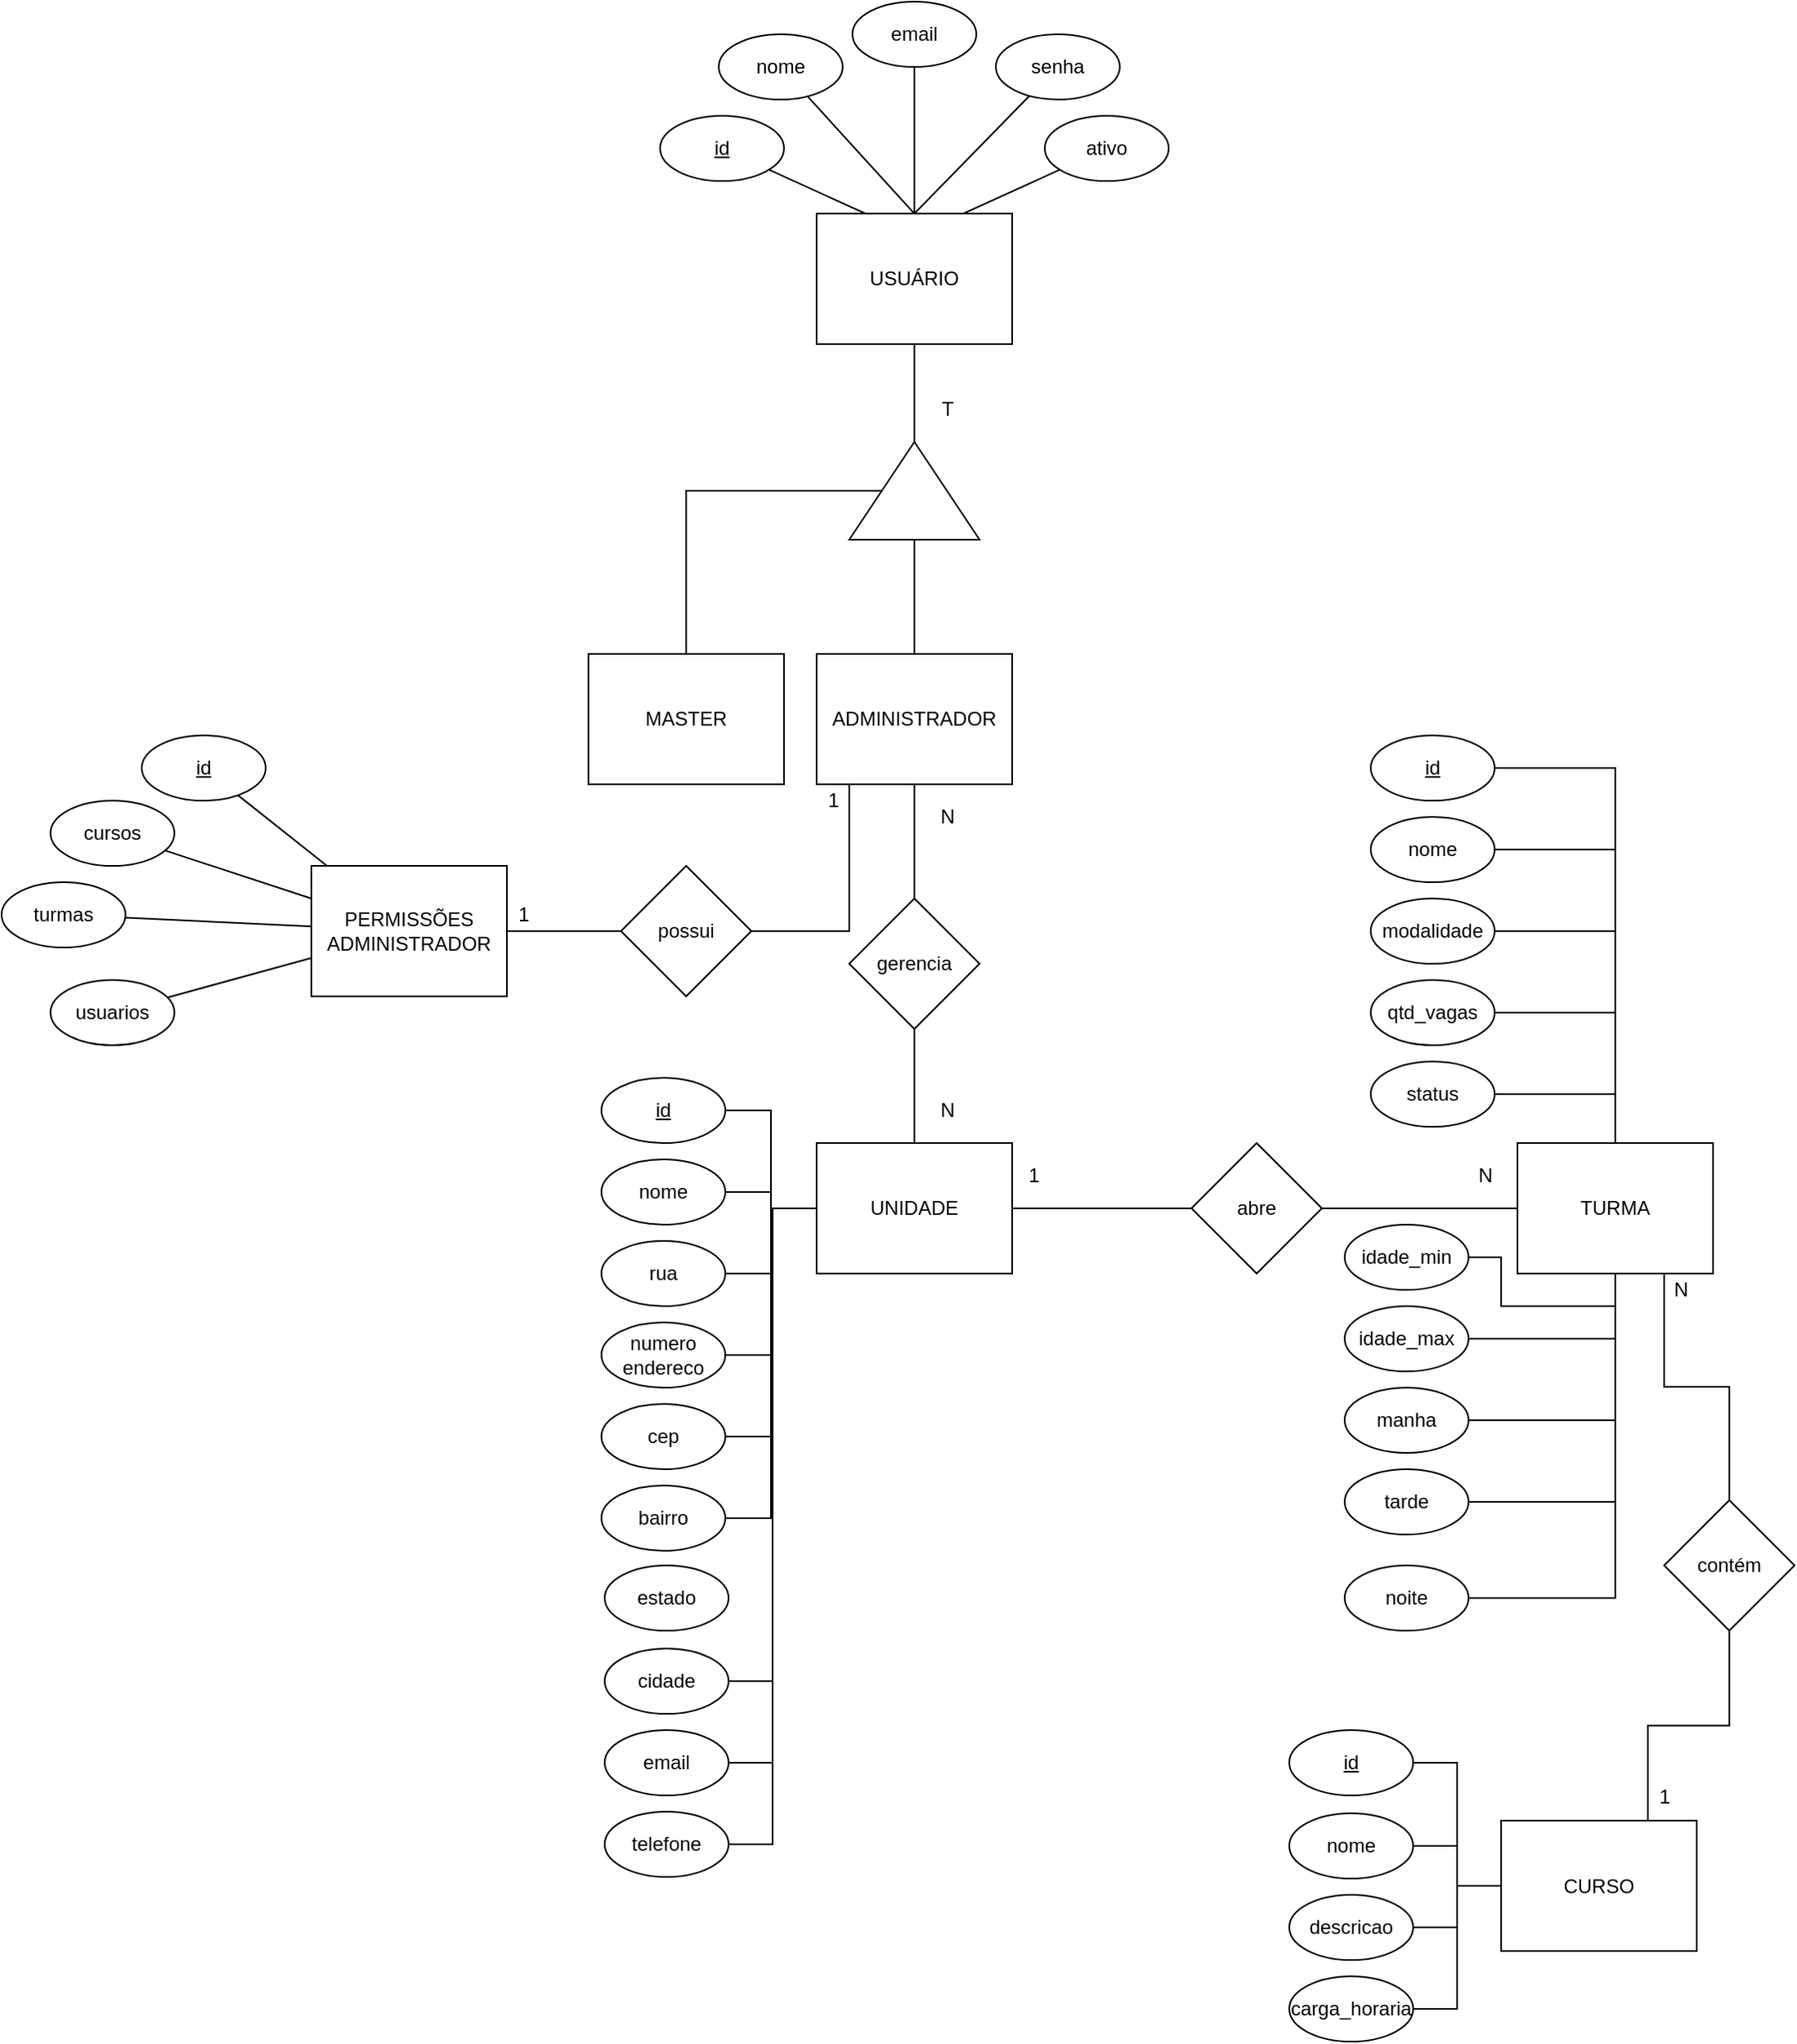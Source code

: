 <mxfile version="15.4.3" type="google"><diagram id="ikfwJN4aM4LbyRN8EBRY" name="Page-1"><mxGraphModel dx="2249" dy="786" grid="1" gridSize="10" guides="1" tooltips="1" connect="1" arrows="1" fold="1" page="1" pageScale="1" pageWidth="827" pageHeight="1169" math="0" shadow="0"><root><mxCell id="0"/><mxCell id="1" parent="0"/><mxCell id="xI86n29ofak2PjNAOamX-9" style="edgeStyle=orthogonalEdgeStyle;rounded=0;orthogonalLoop=1;jettySize=auto;html=1;endArrow=none;endFill=0;" parent="1" source="xI86n29ofak2PjNAOamX-1" target="xI86n29ofak2PjNAOamX-8" edge="1"><mxGeometry relative="1" as="geometry"/></mxCell><mxCell id="xI86n29ofak2PjNAOamX-1" value="USUÁRIO" style="rounded=0;whiteSpace=wrap;html=1;" parent="1" vertex="1"><mxGeometry x="370" y="300" width="120" height="80" as="geometry"/></mxCell><mxCell id="xI86n29ofak2PjNAOamX-2" value="MASTER" style="rounded=0;whiteSpace=wrap;html=1;" parent="1" vertex="1"><mxGeometry x="230" y="570" width="120" height="80" as="geometry"/></mxCell><mxCell id="xI86n29ofak2PjNAOamX-17" style="edgeStyle=orthogonalEdgeStyle;rounded=0;orthogonalLoop=1;jettySize=auto;html=1;endArrow=none;endFill=0;" parent="1" source="xI86n29ofak2PjNAOamX-3" target="xI86n29ofak2PjNAOamX-16" edge="1"><mxGeometry relative="1" as="geometry"/></mxCell><mxCell id="xI86n29ofak2PjNAOamX-57" style="edgeStyle=orthogonalEdgeStyle;rounded=0;orthogonalLoop=1;jettySize=auto;html=1;entryX=1;entryY=0.5;entryDx=0;entryDy=0;endArrow=none;endFill=0;" parent="1" source="xI86n29ofak2PjNAOamX-3" target="xI86n29ofak2PjNAOamX-55" edge="1"><mxGeometry relative="1" as="geometry"><Array as="points"><mxPoint x="390" y="740"/></Array></mxGeometry></mxCell><mxCell id="xI86n29ofak2PjNAOamX-3" value="ADMINISTRADOR" style="rounded=0;whiteSpace=wrap;html=1;" parent="1" vertex="1"><mxGeometry x="370" y="570" width="120" height="80" as="geometry"/></mxCell><mxCell id="xI86n29ofak2PjNAOamX-10" style="edgeStyle=orthogonalEdgeStyle;rounded=0;orthogonalLoop=1;jettySize=auto;html=1;entryX=0.5;entryY=0;entryDx=0;entryDy=0;endArrow=none;endFill=0;" parent="1" source="xI86n29ofak2PjNAOamX-8" target="xI86n29ofak2PjNAOamX-2" edge="1"><mxGeometry relative="1" as="geometry"/></mxCell><mxCell id="xI86n29ofak2PjNAOamX-11" style="edgeStyle=orthogonalEdgeStyle;rounded=0;orthogonalLoop=1;jettySize=auto;html=1;endArrow=none;endFill=0;" parent="1" source="xI86n29ofak2PjNAOamX-8" target="xI86n29ofak2PjNAOamX-3" edge="1"><mxGeometry relative="1" as="geometry"/></mxCell><mxCell id="xI86n29ofak2PjNAOamX-8" value="" style="triangle;whiteSpace=wrap;html=1;rotation=-90;" parent="1" vertex="1"><mxGeometry x="400" y="430" width="60" height="80" as="geometry"/></mxCell><mxCell id="xI86n29ofak2PjNAOamX-13" value="PERMISSÕES ADMINISTRADOR" style="rounded=0;whiteSpace=wrap;html=1;" parent="1" vertex="1"><mxGeometry x="60" y="700" width="120" height="80" as="geometry"/></mxCell><mxCell id="xI86n29ofak2PjNAOamX-65" style="edgeStyle=orthogonalEdgeStyle;rounded=0;orthogonalLoop=1;jettySize=auto;html=1;entryX=0;entryY=0.5;entryDx=0;entryDy=0;endArrow=none;endFill=0;" parent="1" source="xI86n29ofak2PjNAOamX-14" target="xI86n29ofak2PjNAOamX-61" edge="1"><mxGeometry relative="1" as="geometry"/></mxCell><mxCell id="xI86n29ofak2PjNAOamX-14" value="UNIDADE" style="rounded=0;whiteSpace=wrap;html=1;" parent="1" vertex="1"><mxGeometry x="370" y="870" width="120" height="80" as="geometry"/></mxCell><mxCell id="xI86n29ofak2PjNAOamX-15" value="T" style="text;html=1;align=center;verticalAlign=middle;resizable=0;points=[];autosize=1;strokeColor=none;fillColor=none;" parent="1" vertex="1"><mxGeometry x="440" y="410" width="20" height="20" as="geometry"/></mxCell><mxCell id="xI86n29ofak2PjNAOamX-18" style="edgeStyle=orthogonalEdgeStyle;rounded=0;orthogonalLoop=1;jettySize=auto;html=1;entryX=0.5;entryY=0;entryDx=0;entryDy=0;endArrow=none;endFill=0;" parent="1" source="xI86n29ofak2PjNAOamX-16" target="xI86n29ofak2PjNAOamX-14" edge="1"><mxGeometry relative="1" as="geometry"/></mxCell><mxCell id="xI86n29ofak2PjNAOamX-16" value="gerencia" style="rhombus;whiteSpace=wrap;html=1;" parent="1" vertex="1"><mxGeometry x="390" y="720" width="80" height="80" as="geometry"/></mxCell><mxCell id="xI86n29ofak2PjNAOamX-19" value="N" style="text;html=1;align=center;verticalAlign=middle;resizable=0;points=[];autosize=1;strokeColor=none;fillColor=none;" parent="1" vertex="1"><mxGeometry x="440" y="840" width="20" height="20" as="geometry"/></mxCell><mxCell id="xI86n29ofak2PjNAOamX-20" value="N" style="text;html=1;align=center;verticalAlign=middle;resizable=0;points=[];autosize=1;strokeColor=none;fillColor=none;" parent="1" vertex="1"><mxGeometry x="440" y="660" width="20" height="20" as="geometry"/></mxCell><mxCell id="xI86n29ofak2PjNAOamX-25" style="rounded=0;orthogonalLoop=1;jettySize=auto;html=1;endArrow=none;endFill=0;entryX=0.25;entryY=0;entryDx=0;entryDy=0;" parent="1" source="xI86n29ofak2PjNAOamX-21" target="xI86n29ofak2PjNAOamX-1" edge="1"><mxGeometry relative="1" as="geometry"/></mxCell><mxCell id="xI86n29ofak2PjNAOamX-21" value="&lt;u&gt;id&lt;/u&gt;" style="ellipse;whiteSpace=wrap;html=1;" parent="1" vertex="1"><mxGeometry x="274" y="240" width="76" height="40" as="geometry"/></mxCell><mxCell id="xI86n29ofak2PjNAOamX-26" style="edgeStyle=none;rounded=0;orthogonalLoop=1;jettySize=auto;html=1;entryX=0.5;entryY=0;entryDx=0;entryDy=0;endArrow=none;endFill=0;" parent="1" source="xI86n29ofak2PjNAOamX-22" target="xI86n29ofak2PjNAOamX-1" edge="1"><mxGeometry relative="1" as="geometry"/></mxCell><mxCell id="xI86n29ofak2PjNAOamX-22" value="nome" style="ellipse;whiteSpace=wrap;html=1;" parent="1" vertex="1"><mxGeometry x="310" y="190" width="76" height="40" as="geometry"/></mxCell><mxCell id="xI86n29ofak2PjNAOamX-27" style="edgeStyle=none;rounded=0;orthogonalLoop=1;jettySize=auto;html=1;entryX=0.5;entryY=0;entryDx=0;entryDy=0;endArrow=none;endFill=0;" parent="1" source="xI86n29ofak2PjNAOamX-23" target="xI86n29ofak2PjNAOamX-1" edge="1"><mxGeometry relative="1" as="geometry"/></mxCell><mxCell id="xI86n29ofak2PjNAOamX-23" value="email" style="ellipse;whiteSpace=wrap;html=1;" parent="1" vertex="1"><mxGeometry x="392" y="170" width="76" height="40" as="geometry"/></mxCell><mxCell id="xI86n29ofak2PjNAOamX-28" style="edgeStyle=none;rounded=0;orthogonalLoop=1;jettySize=auto;html=1;entryX=0.5;entryY=0;entryDx=0;entryDy=0;endArrow=none;endFill=0;" parent="1" source="xI86n29ofak2PjNAOamX-24" target="xI86n29ofak2PjNAOamX-1" edge="1"><mxGeometry relative="1" as="geometry"/></mxCell><mxCell id="xI86n29ofak2PjNAOamX-24" value="senha" style="ellipse;whiteSpace=wrap;html=1;" parent="1" vertex="1"><mxGeometry x="480" y="190" width="76" height="40" as="geometry"/></mxCell><mxCell id="xI86n29ofak2PjNAOamX-30" style="edgeStyle=none;rounded=0;orthogonalLoop=1;jettySize=auto;html=1;endArrow=none;endFill=0;" parent="1" source="xI86n29ofak2PjNAOamX-29" target="xI86n29ofak2PjNAOamX-13" edge="1"><mxGeometry relative="1" as="geometry"/></mxCell><mxCell id="xI86n29ofak2PjNAOamX-29" value="&lt;u&gt;id&lt;/u&gt;" style="ellipse;whiteSpace=wrap;html=1;" parent="1" vertex="1"><mxGeometry x="-44" y="620" width="76" height="40" as="geometry"/></mxCell><mxCell id="xI86n29ofak2PjNAOamX-59" style="rounded=0;orthogonalLoop=1;jettySize=auto;html=1;entryX=0;entryY=0.25;entryDx=0;entryDy=0;endArrow=none;endFill=0;" parent="1" source="xI86n29ofak2PjNAOamX-31" target="xI86n29ofak2PjNAOamX-13" edge="1"><mxGeometry relative="1" as="geometry"/></mxCell><mxCell id="xI86n29ofak2PjNAOamX-31" value="cursos" style="ellipse;whiteSpace=wrap;html=1;" parent="1" vertex="1"><mxGeometry x="-100" y="660" width="76" height="40" as="geometry"/></mxCell><mxCell id="xI86n29ofak2PjNAOamX-46" style="edgeStyle=orthogonalEdgeStyle;rounded=0;orthogonalLoop=1;jettySize=auto;html=1;entryX=0;entryY=0.5;entryDx=0;entryDy=0;endArrow=none;endFill=0;" parent="1" source="xI86n29ofak2PjNAOamX-33" target="xI86n29ofak2PjNAOamX-14" edge="1"><mxGeometry relative="1" as="geometry"/></mxCell><mxCell id="xI86n29ofak2PjNAOamX-33" value="&lt;u&gt;id&lt;/u&gt;" style="ellipse;whiteSpace=wrap;html=1;" parent="1" vertex="1"><mxGeometry x="238" y="830" width="76" height="40" as="geometry"/></mxCell><mxCell id="xI86n29ofak2PjNAOamX-47" style="edgeStyle=orthogonalEdgeStyle;rounded=0;orthogonalLoop=1;jettySize=auto;html=1;entryX=0;entryY=0.5;entryDx=0;entryDy=0;endArrow=none;endFill=0;" parent="1" source="xI86n29ofak2PjNAOamX-34" target="xI86n29ofak2PjNAOamX-14" edge="1"><mxGeometry relative="1" as="geometry"/></mxCell><mxCell id="xI86n29ofak2PjNAOamX-34" value="nome" style="ellipse;whiteSpace=wrap;html=1;" parent="1" vertex="1"><mxGeometry x="238" y="880" width="76" height="40" as="geometry"/></mxCell><mxCell id="xI86n29ofak2PjNAOamX-48" style="edgeStyle=orthogonalEdgeStyle;rounded=0;orthogonalLoop=1;jettySize=auto;html=1;endArrow=none;endFill=0;" parent="1" source="xI86n29ofak2PjNAOamX-35" target="xI86n29ofak2PjNAOamX-14" edge="1"><mxGeometry relative="1" as="geometry"/></mxCell><mxCell id="xI86n29ofak2PjNAOamX-35" value="rua" style="ellipse;whiteSpace=wrap;html=1;" parent="1" vertex="1"><mxGeometry x="238" y="930" width="76" height="40" as="geometry"/></mxCell><mxCell id="xI86n29ofak2PjNAOamX-49" style="edgeStyle=orthogonalEdgeStyle;rounded=0;orthogonalLoop=1;jettySize=auto;html=1;entryX=0;entryY=0.5;entryDx=0;entryDy=0;endArrow=none;endFill=0;" parent="1" source="xI86n29ofak2PjNAOamX-36" target="xI86n29ofak2PjNAOamX-14" edge="1"><mxGeometry relative="1" as="geometry"/></mxCell><mxCell id="xI86n29ofak2PjNAOamX-36" value="numero&lt;br&gt;endereco" style="ellipse;whiteSpace=wrap;html=1;" parent="1" vertex="1"><mxGeometry x="238" y="980" width="76" height="40" as="geometry"/></mxCell><mxCell id="xI86n29ofak2PjNAOamX-50" style="edgeStyle=orthogonalEdgeStyle;rounded=0;orthogonalLoop=1;jettySize=auto;html=1;entryX=0;entryY=0.5;entryDx=0;entryDy=0;endArrow=none;endFill=0;" parent="1" source="xI86n29ofak2PjNAOamX-37" target="xI86n29ofak2PjNAOamX-14" edge="1"><mxGeometry relative="1" as="geometry"/></mxCell><mxCell id="xI86n29ofak2PjNAOamX-37" value="cep" style="ellipse;whiteSpace=wrap;html=1;" parent="1" vertex="1"><mxGeometry x="238" y="1030" width="76" height="40" as="geometry"/></mxCell><mxCell id="xI86n29ofak2PjNAOamX-51" style="edgeStyle=orthogonalEdgeStyle;rounded=0;orthogonalLoop=1;jettySize=auto;html=1;entryX=0;entryY=0.5;entryDx=0;entryDy=0;endArrow=none;endFill=0;" parent="1" source="xI86n29ofak2PjNAOamX-38" target="xI86n29ofak2PjNAOamX-14" edge="1"><mxGeometry relative="1" as="geometry"/></mxCell><mxCell id="xI86n29ofak2PjNAOamX-38" value="bairro" style="ellipse;whiteSpace=wrap;html=1;" parent="1" vertex="1"><mxGeometry x="238" y="1080" width="76" height="40" as="geometry"/></mxCell><mxCell id="xI86n29ofak2PjNAOamX-52" style="edgeStyle=orthogonalEdgeStyle;rounded=0;orthogonalLoop=1;jettySize=auto;html=1;entryX=0;entryY=0.5;entryDx=0;entryDy=0;endArrow=none;endFill=0;" parent="1" source="xI86n29ofak2PjNAOamX-39" target="xI86n29ofak2PjNAOamX-14" edge="1"><mxGeometry relative="1" as="geometry"/></mxCell><mxCell id="xI86n29ofak2PjNAOamX-39" value="cidade" style="ellipse;whiteSpace=wrap;html=1;" parent="1" vertex="1"><mxGeometry x="240" y="1180" width="76" height="40" as="geometry"/></mxCell><mxCell id="xI86n29ofak2PjNAOamX-40" value="estado" style="ellipse;whiteSpace=wrap;html=1;" parent="1" vertex="1"><mxGeometry x="240" y="1129" width="76" height="40" as="geometry"/></mxCell><mxCell id="xI86n29ofak2PjNAOamX-53" style="edgeStyle=orthogonalEdgeStyle;rounded=0;orthogonalLoop=1;jettySize=auto;html=1;entryX=0;entryY=0.5;entryDx=0;entryDy=0;endArrow=none;endFill=0;" parent="1" source="xI86n29ofak2PjNAOamX-43" target="xI86n29ofak2PjNAOamX-14" edge="1"><mxGeometry relative="1" as="geometry"/></mxCell><mxCell id="xI86n29ofak2PjNAOamX-43" value="email" style="ellipse;whiteSpace=wrap;html=1;" parent="1" vertex="1"><mxGeometry x="240" y="1230" width="76" height="40" as="geometry"/></mxCell><mxCell id="xI86n29ofak2PjNAOamX-54" style="edgeStyle=orthogonalEdgeStyle;rounded=0;orthogonalLoop=1;jettySize=auto;html=1;entryX=0;entryY=0.5;entryDx=0;entryDy=0;endArrow=none;endFill=0;" parent="1" source="xI86n29ofak2PjNAOamX-44" target="xI86n29ofak2PjNAOamX-14" edge="1"><mxGeometry relative="1" as="geometry"/></mxCell><mxCell id="xI86n29ofak2PjNAOamX-44" value="telefone" style="ellipse;whiteSpace=wrap;html=1;" parent="1" vertex="1"><mxGeometry x="240" y="1280" width="76" height="40" as="geometry"/></mxCell><mxCell id="xI86n29ofak2PjNAOamX-58" style="edgeStyle=orthogonalEdgeStyle;rounded=0;orthogonalLoop=1;jettySize=auto;html=1;entryX=1;entryY=0.5;entryDx=0;entryDy=0;endArrow=none;endFill=0;" parent="1" source="xI86n29ofak2PjNAOamX-55" target="xI86n29ofak2PjNAOamX-13" edge="1"><mxGeometry relative="1" as="geometry"/></mxCell><mxCell id="xI86n29ofak2PjNAOamX-55" value="possui" style="rhombus;whiteSpace=wrap;html=1;" parent="1" vertex="1"><mxGeometry x="250" y="700" width="80" height="80" as="geometry"/></mxCell><mxCell id="xI86n29ofak2PjNAOamX-60" style="edgeStyle=none;rounded=0;orthogonalLoop=1;jettySize=auto;html=1;exitX=0;exitY=1;exitDx=0;exitDy=0;endArrow=none;endFill=0;" parent="1" source="xI86n29ofak2PjNAOamX-31" target="xI86n29ofak2PjNAOamX-31" edge="1"><mxGeometry relative="1" as="geometry"/></mxCell><mxCell id="xI86n29ofak2PjNAOamX-64" style="edgeStyle=orthogonalEdgeStyle;rounded=0;orthogonalLoop=1;jettySize=auto;html=1;endArrow=none;endFill=0;" parent="1" source="xI86n29ofak2PjNAOamX-61" target="xI86n29ofak2PjNAOamX-62" edge="1"><mxGeometry relative="1" as="geometry"/></mxCell><mxCell id="xI86n29ofak2PjNAOamX-61" value="abre" style="rhombus;whiteSpace=wrap;html=1;" parent="1" vertex="1"><mxGeometry x="600" y="870" width="80" height="80" as="geometry"/></mxCell><mxCell id="xI86n29ofak2PjNAOamX-62" value="TURMA" style="rounded=0;whiteSpace=wrap;html=1;" parent="1" vertex="1"><mxGeometry x="800" y="870" width="120" height="80" as="geometry"/></mxCell><mxCell id="xI86n29ofak2PjNAOamX-69" style="edgeStyle=orthogonalEdgeStyle;rounded=0;orthogonalLoop=1;jettySize=auto;html=1;endArrow=none;endFill=0;entryX=0.75;entryY=0;entryDx=0;entryDy=0;" parent="1" source="xI86n29ofak2PjNAOamX-67" target="xI86n29ofak2PjNAOamX-68" edge="1"><mxGeometry relative="1" as="geometry"/></mxCell><mxCell id="xI86n29ofak2PjNAOamX-70" style="edgeStyle=orthogonalEdgeStyle;rounded=0;orthogonalLoop=1;jettySize=auto;html=1;endArrow=none;endFill=0;entryX=0.75;entryY=1;entryDx=0;entryDy=0;" parent="1" source="xI86n29ofak2PjNAOamX-67" target="xI86n29ofak2PjNAOamX-62" edge="1"><mxGeometry relative="1" as="geometry"/></mxCell><mxCell id="xI86n29ofak2PjNAOamX-67" value="contém" style="rhombus;whiteSpace=wrap;html=1;" parent="1" vertex="1"><mxGeometry x="890" y="1089" width="80" height="80" as="geometry"/></mxCell><mxCell id="xI86n29ofak2PjNAOamX-68" value="CURSO" style="rounded=0;whiteSpace=wrap;html=1;" parent="1" vertex="1"><mxGeometry x="790" y="1285.5" width="120" height="80" as="geometry"/></mxCell><mxCell id="xI86n29ofak2PjNAOamX-76" style="edgeStyle=orthogonalEdgeStyle;rounded=0;orthogonalLoop=1;jettySize=auto;html=1;entryX=0;entryY=0.5;entryDx=0;entryDy=0;endArrow=none;endFill=0;" parent="1" source="xI86n29ofak2PjNAOamX-71" target="xI86n29ofak2PjNAOamX-68" edge="1"><mxGeometry relative="1" as="geometry"/></mxCell><mxCell id="xI86n29ofak2PjNAOamX-71" value="&lt;u&gt;id&lt;/u&gt;" style="ellipse;whiteSpace=wrap;html=1;" parent="1" vertex="1"><mxGeometry x="660" y="1230" width="76" height="40" as="geometry"/></mxCell><mxCell id="xI86n29ofak2PjNAOamX-77" style="edgeStyle=orthogonalEdgeStyle;rounded=0;orthogonalLoop=1;jettySize=auto;html=1;entryX=0;entryY=0.5;entryDx=0;entryDy=0;endArrow=none;endFill=0;" parent="1" source="xI86n29ofak2PjNAOamX-72" target="xI86n29ofak2PjNAOamX-68" edge="1"><mxGeometry relative="1" as="geometry"/></mxCell><mxCell id="xI86n29ofak2PjNAOamX-72" value="nome" style="ellipse;whiteSpace=wrap;html=1;" parent="1" vertex="1"><mxGeometry x="660" y="1281" width="76" height="40" as="geometry"/></mxCell><mxCell id="xI86n29ofak2PjNAOamX-78" style="edgeStyle=orthogonalEdgeStyle;rounded=0;orthogonalLoop=1;jettySize=auto;html=1;endArrow=none;endFill=0;" parent="1" source="xI86n29ofak2PjNAOamX-74" target="xI86n29ofak2PjNAOamX-68" edge="1"><mxGeometry relative="1" as="geometry"/></mxCell><mxCell id="xI86n29ofak2PjNAOamX-74" value="descricao" style="ellipse;whiteSpace=wrap;html=1;" parent="1" vertex="1"><mxGeometry x="660" y="1331" width="76" height="40" as="geometry"/></mxCell><mxCell id="xI86n29ofak2PjNAOamX-79" style="edgeStyle=orthogonalEdgeStyle;rounded=0;orthogonalLoop=1;jettySize=auto;html=1;entryX=0;entryY=0.5;entryDx=0;entryDy=0;endArrow=none;endFill=0;" parent="1" source="xI86n29ofak2PjNAOamX-75" target="xI86n29ofak2PjNAOamX-68" edge="1"><mxGeometry relative="1" as="geometry"/></mxCell><mxCell id="xI86n29ofak2PjNAOamX-75" value="carga_horaria" style="ellipse;whiteSpace=wrap;html=1;" parent="1" vertex="1"><mxGeometry x="660" y="1381" width="76" height="40" as="geometry"/></mxCell><mxCell id="xI86n29ofak2PjNAOamX-106" style="edgeStyle=orthogonalEdgeStyle;rounded=0;orthogonalLoop=1;jettySize=auto;html=1;endArrow=none;endFill=0;" parent="1" source="xI86n29ofak2PjNAOamX-80" target="xI86n29ofak2PjNAOamX-62" edge="1"><mxGeometry relative="1" as="geometry"/></mxCell><mxCell id="xI86n29ofak2PjNAOamX-80" value="&lt;u&gt;id&lt;/u&gt;" style="ellipse;whiteSpace=wrap;html=1;" parent="1" vertex="1"><mxGeometry x="710" y="620" width="76" height="40" as="geometry"/></mxCell><mxCell id="xI86n29ofak2PjNAOamX-107" style="edgeStyle=orthogonalEdgeStyle;rounded=0;orthogonalLoop=1;jettySize=auto;html=1;endArrow=none;endFill=0;" parent="1" source="xI86n29ofak2PjNAOamX-82" target="xI86n29ofak2PjNAOamX-62" edge="1"><mxGeometry relative="1" as="geometry"/></mxCell><mxCell id="xI86n29ofak2PjNAOamX-82" value="nome" style="ellipse;whiteSpace=wrap;html=1;" parent="1" vertex="1"><mxGeometry x="710" y="670" width="76" height="40" as="geometry"/></mxCell><mxCell id="xI86n29ofak2PjNAOamX-110" style="edgeStyle=orthogonalEdgeStyle;rounded=0;orthogonalLoop=1;jettySize=auto;html=1;endArrow=none;endFill=0;entryX=0.5;entryY=1;entryDx=0;entryDy=0;" parent="1" source="xI86n29ofak2PjNAOamX-83" target="xI86n29ofak2PjNAOamX-62" edge="1"><mxGeometry relative="1" as="geometry"><mxPoint x="840" y="990" as="targetPoint"/></mxGeometry></mxCell><mxCell id="xI86n29ofak2PjNAOamX-83" value="idade_min" style="ellipse;whiteSpace=wrap;html=1;" parent="1" vertex="1"><mxGeometry x="694" y="920" width="76" height="40" as="geometry"/></mxCell><mxCell id="xI86n29ofak2PjNAOamX-111" style="edgeStyle=orthogonalEdgeStyle;rounded=0;orthogonalLoop=1;jettySize=auto;html=1;entryX=0.25;entryY=1;entryDx=0;entryDy=0;endArrow=none;endFill=0;" parent="1" source="xI86n29ofak2PjNAOamX-84" edge="1"><mxGeometry relative="1" as="geometry"><mxPoint x="860" y="970" as="targetPoint"/><Array as="points"><mxPoint x="860" y="990"/></Array></mxGeometry></mxCell><mxCell id="xI86n29ofak2PjNAOamX-84" value="idade_max" style="ellipse;whiteSpace=wrap;html=1;" parent="1" vertex="1"><mxGeometry x="694" y="970" width="76" height="40" as="geometry"/></mxCell><mxCell id="xI86n29ofak2PjNAOamX-109" style="edgeStyle=orthogonalEdgeStyle;rounded=0;orthogonalLoop=1;jettySize=auto;html=1;entryX=0.5;entryY=0;entryDx=0;entryDy=0;endArrow=none;endFill=0;" parent="1" source="xI86n29ofak2PjNAOamX-85" target="xI86n29ofak2PjNAOamX-62" edge="1"><mxGeometry relative="1" as="geometry"/></mxCell><mxCell id="xI86n29ofak2PjNAOamX-85" value="qtd_vagas" style="ellipse;whiteSpace=wrap;html=1;" parent="1" vertex="1"><mxGeometry x="710" y="770" width="76" height="40" as="geometry"/></mxCell><mxCell id="xI86n29ofak2PjNAOamX-108" style="edgeStyle=orthogonalEdgeStyle;rounded=0;orthogonalLoop=1;jettySize=auto;html=1;endArrow=none;endFill=0;" parent="1" source="xI86n29ofak2PjNAOamX-89" target="xI86n29ofak2PjNAOamX-62" edge="1"><mxGeometry relative="1" as="geometry"/></mxCell><mxCell id="xI86n29ofak2PjNAOamX-89" value="modalidade" style="ellipse;whiteSpace=wrap;html=1;" parent="1" vertex="1"><mxGeometry x="710" y="720" width="76" height="40" as="geometry"/></mxCell><mxCell id="xI86n29ofak2PjNAOamX-114" value="1" style="text;html=1;align=center;verticalAlign=middle;resizable=0;points=[];autosize=1;strokeColor=none;fillColor=none;" parent="1" vertex="1"><mxGeometry x="493" y="880" width="20" height="20" as="geometry"/></mxCell><mxCell id="xI86n29ofak2PjNAOamX-115" value="N" style="text;html=1;align=center;verticalAlign=middle;resizable=0;points=[];autosize=1;strokeColor=none;fillColor=none;" parent="1" vertex="1"><mxGeometry x="770" y="880" width="20" height="20" as="geometry"/></mxCell><mxCell id="xI86n29ofak2PjNAOamX-116" value="N" style="text;html=1;align=center;verticalAlign=middle;resizable=0;points=[];autosize=1;strokeColor=none;fillColor=none;" parent="1" vertex="1"><mxGeometry x="890" y="950" width="20" height="20" as="geometry"/></mxCell><mxCell id="xI86n29ofak2PjNAOamX-117" value="1" style="text;html=1;align=center;verticalAlign=middle;resizable=0;points=[];autosize=1;strokeColor=none;fillColor=none;" parent="1" vertex="1"><mxGeometry x="880" y="1261" width="20" height="20" as="geometry"/></mxCell><mxCell id="xI86n29ofak2PjNAOamX-119" value="1" style="text;html=1;align=center;verticalAlign=middle;resizable=0;points=[];autosize=1;strokeColor=none;fillColor=none;" parent="1" vertex="1"><mxGeometry x="370" y="650" width="20" height="20" as="geometry"/></mxCell><mxCell id="xI86n29ofak2PjNAOamX-120" value="1" style="text;html=1;align=center;verticalAlign=middle;resizable=0;points=[];autosize=1;strokeColor=none;fillColor=none;" parent="1" vertex="1"><mxGeometry x="180" y="720" width="20" height="20" as="geometry"/></mxCell><mxCell id="xI86n29ofak2PjNAOamX-124" style="rounded=0;orthogonalLoop=1;jettySize=auto;html=1;entryX=0.75;entryY=0;entryDx=0;entryDy=0;endArrow=none;endFill=0;" parent="1" source="xI86n29ofak2PjNAOamX-123" target="xI86n29ofak2PjNAOamX-1" edge="1"><mxGeometry relative="1" as="geometry"/></mxCell><mxCell id="xI86n29ofak2PjNAOamX-123" value="ativo" style="ellipse;whiteSpace=wrap;html=1;" parent="1" vertex="1"><mxGeometry x="510" y="240" width="76" height="40" as="geometry"/></mxCell><mxCell id="xI86n29ofak2PjNAOamX-126" style="edgeStyle=orthogonalEdgeStyle;rounded=0;orthogonalLoop=1;jettySize=auto;html=1;entryX=0.5;entryY=0;entryDx=0;entryDy=0;endArrow=none;endFill=0;" parent="1" source="xI86n29ofak2PjNAOamX-125" target="xI86n29ofak2PjNAOamX-62" edge="1"><mxGeometry relative="1" as="geometry"/></mxCell><mxCell id="xI86n29ofak2PjNAOamX-125" value="status" style="ellipse;whiteSpace=wrap;html=1;" parent="1" vertex="1"><mxGeometry x="710" y="820" width="76" height="40" as="geometry"/></mxCell><mxCell id="1ONXyQwn7KueCREUDZaM-2" style="rounded=0;orthogonalLoop=1;jettySize=auto;html=1;endArrow=none;endFill=0;" parent="1" source="1ONXyQwn7KueCREUDZaM-1" target="xI86n29ofak2PjNAOamX-13" edge="1"><mxGeometry relative="1" as="geometry"/></mxCell><mxCell id="1ONXyQwn7KueCREUDZaM-1" value="turmas" style="ellipse;whiteSpace=wrap;html=1;" parent="1" vertex="1"><mxGeometry x="-130" y="710" width="76" height="40" as="geometry"/></mxCell><mxCell id="1ONXyQwn7KueCREUDZaM-4" style="edgeStyle=none;rounded=0;orthogonalLoop=1;jettySize=auto;html=1;endArrow=none;endFill=0;" parent="1" source="1ONXyQwn7KueCREUDZaM-3" target="xI86n29ofak2PjNAOamX-13" edge="1"><mxGeometry relative="1" as="geometry"/></mxCell><mxCell id="1ONXyQwn7KueCREUDZaM-3" value="usuarios" style="ellipse;whiteSpace=wrap;html=1;" parent="1" vertex="1"><mxGeometry x="-100" y="770" width="76" height="40" as="geometry"/></mxCell><mxCell id="pvPzBxR09OClPV0b5DoR-2" style="edgeStyle=orthogonalEdgeStyle;rounded=0;orthogonalLoop=1;jettySize=auto;html=1;exitX=0.5;exitY=1;exitDx=0;exitDy=0;" edge="1" parent="1" source="xI86n29ofak2PjNAOamX-84" target="xI86n29ofak2PjNAOamX-84"><mxGeometry relative="1" as="geometry"/></mxCell><mxCell id="pvPzBxR09OClPV0b5DoR-5" style="edgeStyle=orthogonalEdgeStyle;rounded=0;orthogonalLoop=1;jettySize=auto;html=1;endArrow=none;endFill=0;" edge="1" parent="1" source="pvPzBxR09OClPV0b5DoR-4" target="xI86n29ofak2PjNAOamX-62"><mxGeometry relative="1" as="geometry"/></mxCell><mxCell id="pvPzBxR09OClPV0b5DoR-4" value="manha" style="ellipse;whiteSpace=wrap;html=1;" vertex="1" parent="1"><mxGeometry x="694" y="1020" width="76" height="40" as="geometry"/></mxCell><mxCell id="pvPzBxR09OClPV0b5DoR-8" style="edgeStyle=orthogonalEdgeStyle;rounded=0;orthogonalLoop=1;jettySize=auto;html=1;entryX=0.5;entryY=1;entryDx=0;entryDy=0;endArrow=none;endFill=0;" edge="1" parent="1" source="pvPzBxR09OClPV0b5DoR-6" target="xI86n29ofak2PjNAOamX-62"><mxGeometry relative="1" as="geometry"/></mxCell><mxCell id="pvPzBxR09OClPV0b5DoR-6" value="tarde" style="ellipse;whiteSpace=wrap;html=1;" vertex="1" parent="1"><mxGeometry x="694" y="1070" width="76" height="40" as="geometry"/></mxCell><mxCell id="pvPzBxR09OClPV0b5DoR-9" style="edgeStyle=orthogonalEdgeStyle;rounded=0;orthogonalLoop=1;jettySize=auto;html=1;endArrow=none;endFill=0;" edge="1" parent="1" source="pvPzBxR09OClPV0b5DoR-7" target="xI86n29ofak2PjNAOamX-62"><mxGeometry relative="1" as="geometry"/></mxCell><mxCell id="pvPzBxR09OClPV0b5DoR-7" value="noite" style="ellipse;whiteSpace=wrap;html=1;" vertex="1" parent="1"><mxGeometry x="694" y="1129" width="76" height="40" as="geometry"/></mxCell></root></mxGraphModel></diagram></mxfile>